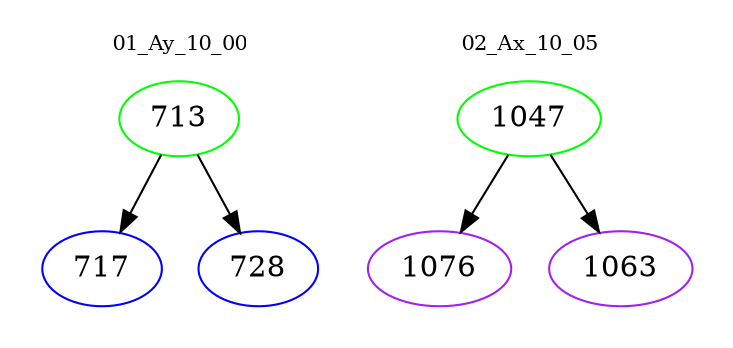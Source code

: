 digraph{
subgraph cluster_0 {
color = white
label = "01_Ay_10_00";
fontsize=10;
T0_713 [label="713", color="green"]
T0_713 -> T0_717 [color="black"]
T0_717 [label="717", color="blue"]
T0_713 -> T0_728 [color="black"]
T0_728 [label="728", color="blue"]
}
subgraph cluster_1 {
color = white
label = "02_Ax_10_05";
fontsize=10;
T1_1047 [label="1047", color="green"]
T1_1047 -> T1_1076 [color="black"]
T1_1076 [label="1076", color="purple"]
T1_1047 -> T1_1063 [color="black"]
T1_1063 [label="1063", color="purple"]
}
}
